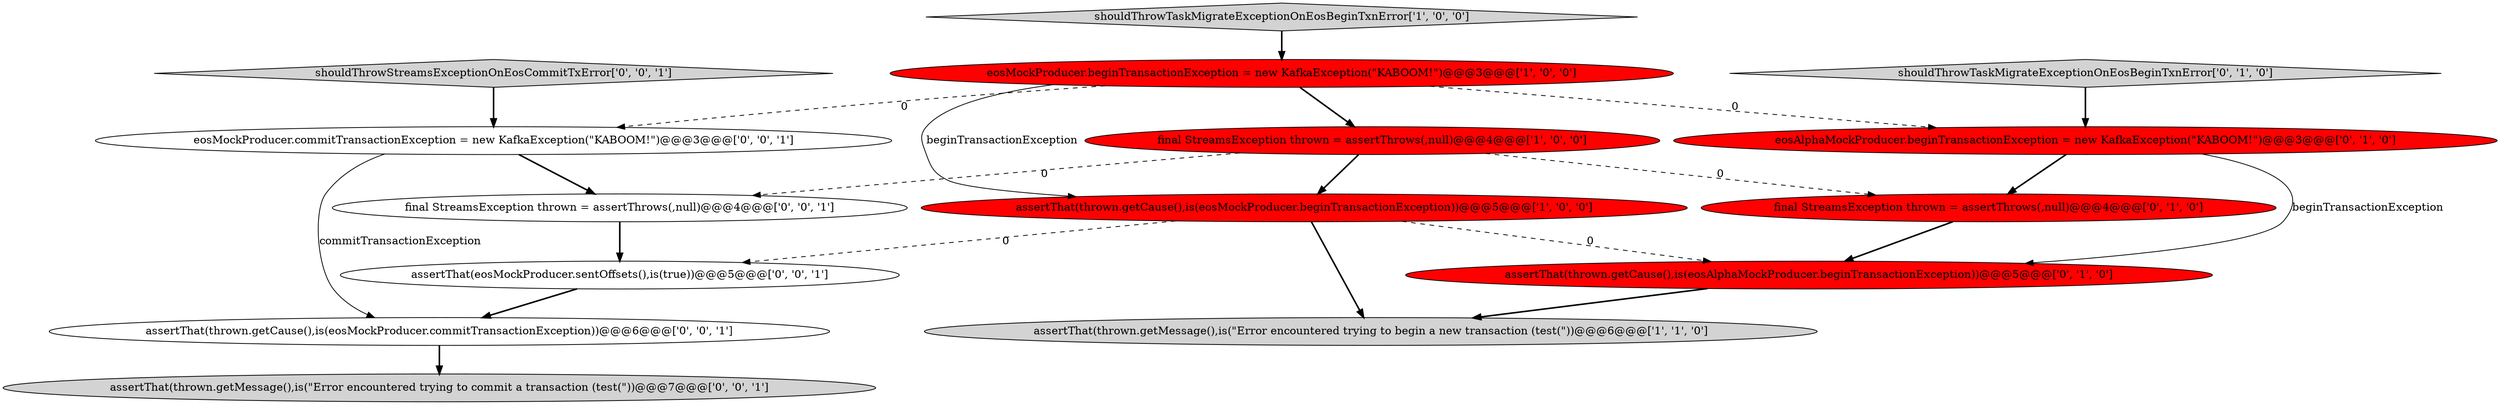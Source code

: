 digraph {
2 [style = filled, label = "shouldThrowTaskMigrateExceptionOnEosBeginTxnError['1', '0', '0']", fillcolor = lightgray, shape = diamond image = "AAA0AAABBB1BBB"];
4 [style = filled, label = "assertThat(thrown.getCause(),is(eosMockProducer.beginTransactionException))@@@5@@@['1', '0', '0']", fillcolor = red, shape = ellipse image = "AAA1AAABBB1BBB"];
8 [style = filled, label = "eosAlphaMockProducer.beginTransactionException = new KafkaException(\"KABOOM!\")@@@3@@@['0', '1', '0']", fillcolor = red, shape = ellipse image = "AAA1AAABBB2BBB"];
3 [style = filled, label = "eosMockProducer.beginTransactionException = new KafkaException(\"KABOOM!\")@@@3@@@['1', '0', '0']", fillcolor = red, shape = ellipse image = "AAA1AAABBB1BBB"];
11 [style = filled, label = "assertThat(eosMockProducer.sentOffsets(),is(true))@@@5@@@['0', '0', '1']", fillcolor = white, shape = ellipse image = "AAA0AAABBB3BBB"];
13 [style = filled, label = "eosMockProducer.commitTransactionException = new KafkaException(\"KABOOM!\")@@@3@@@['0', '0', '1']", fillcolor = white, shape = ellipse image = "AAA0AAABBB3BBB"];
7 [style = filled, label = "final StreamsException thrown = assertThrows(,null)@@@4@@@['0', '1', '0']", fillcolor = red, shape = ellipse image = "AAA1AAABBB2BBB"];
9 [style = filled, label = "assertThat(thrown.getCause(),is(eosMockProducer.commitTransactionException))@@@6@@@['0', '0', '1']", fillcolor = white, shape = ellipse image = "AAA0AAABBB3BBB"];
10 [style = filled, label = "assertThat(thrown.getMessage(),is(\"Error encountered trying to commit a transaction (test(\"))@@@7@@@['0', '0', '1']", fillcolor = lightgray, shape = ellipse image = "AAA0AAABBB3BBB"];
1 [style = filled, label = "assertThat(thrown.getMessage(),is(\"Error encountered trying to begin a new transaction (test(\"))@@@6@@@['1', '1', '0']", fillcolor = lightgray, shape = ellipse image = "AAA0AAABBB1BBB"];
5 [style = filled, label = "shouldThrowTaskMigrateExceptionOnEosBeginTxnError['0', '1', '0']", fillcolor = lightgray, shape = diamond image = "AAA0AAABBB2BBB"];
6 [style = filled, label = "assertThat(thrown.getCause(),is(eosAlphaMockProducer.beginTransactionException))@@@5@@@['0', '1', '0']", fillcolor = red, shape = ellipse image = "AAA1AAABBB2BBB"];
14 [style = filled, label = "shouldThrowStreamsExceptionOnEosCommitTxError['0', '0', '1']", fillcolor = lightgray, shape = diamond image = "AAA0AAABBB3BBB"];
12 [style = filled, label = "final StreamsException thrown = assertThrows(,null)@@@4@@@['0', '0', '1']", fillcolor = white, shape = ellipse image = "AAA0AAABBB3BBB"];
0 [style = filled, label = "final StreamsException thrown = assertThrows(,null)@@@4@@@['1', '0', '0']", fillcolor = red, shape = ellipse image = "AAA1AAABBB1BBB"];
5->8 [style = bold, label=""];
2->3 [style = bold, label=""];
12->11 [style = bold, label=""];
9->10 [style = bold, label=""];
0->12 [style = dashed, label="0"];
4->6 [style = dashed, label="0"];
11->9 [style = bold, label=""];
3->13 [style = dashed, label="0"];
13->9 [style = solid, label="commitTransactionException"];
3->0 [style = bold, label=""];
8->7 [style = bold, label=""];
3->4 [style = solid, label="beginTransactionException"];
6->1 [style = bold, label=""];
13->12 [style = bold, label=""];
0->4 [style = bold, label=""];
7->6 [style = bold, label=""];
8->6 [style = solid, label="beginTransactionException"];
3->8 [style = dashed, label="0"];
4->1 [style = bold, label=""];
14->13 [style = bold, label=""];
4->11 [style = dashed, label="0"];
0->7 [style = dashed, label="0"];
}
